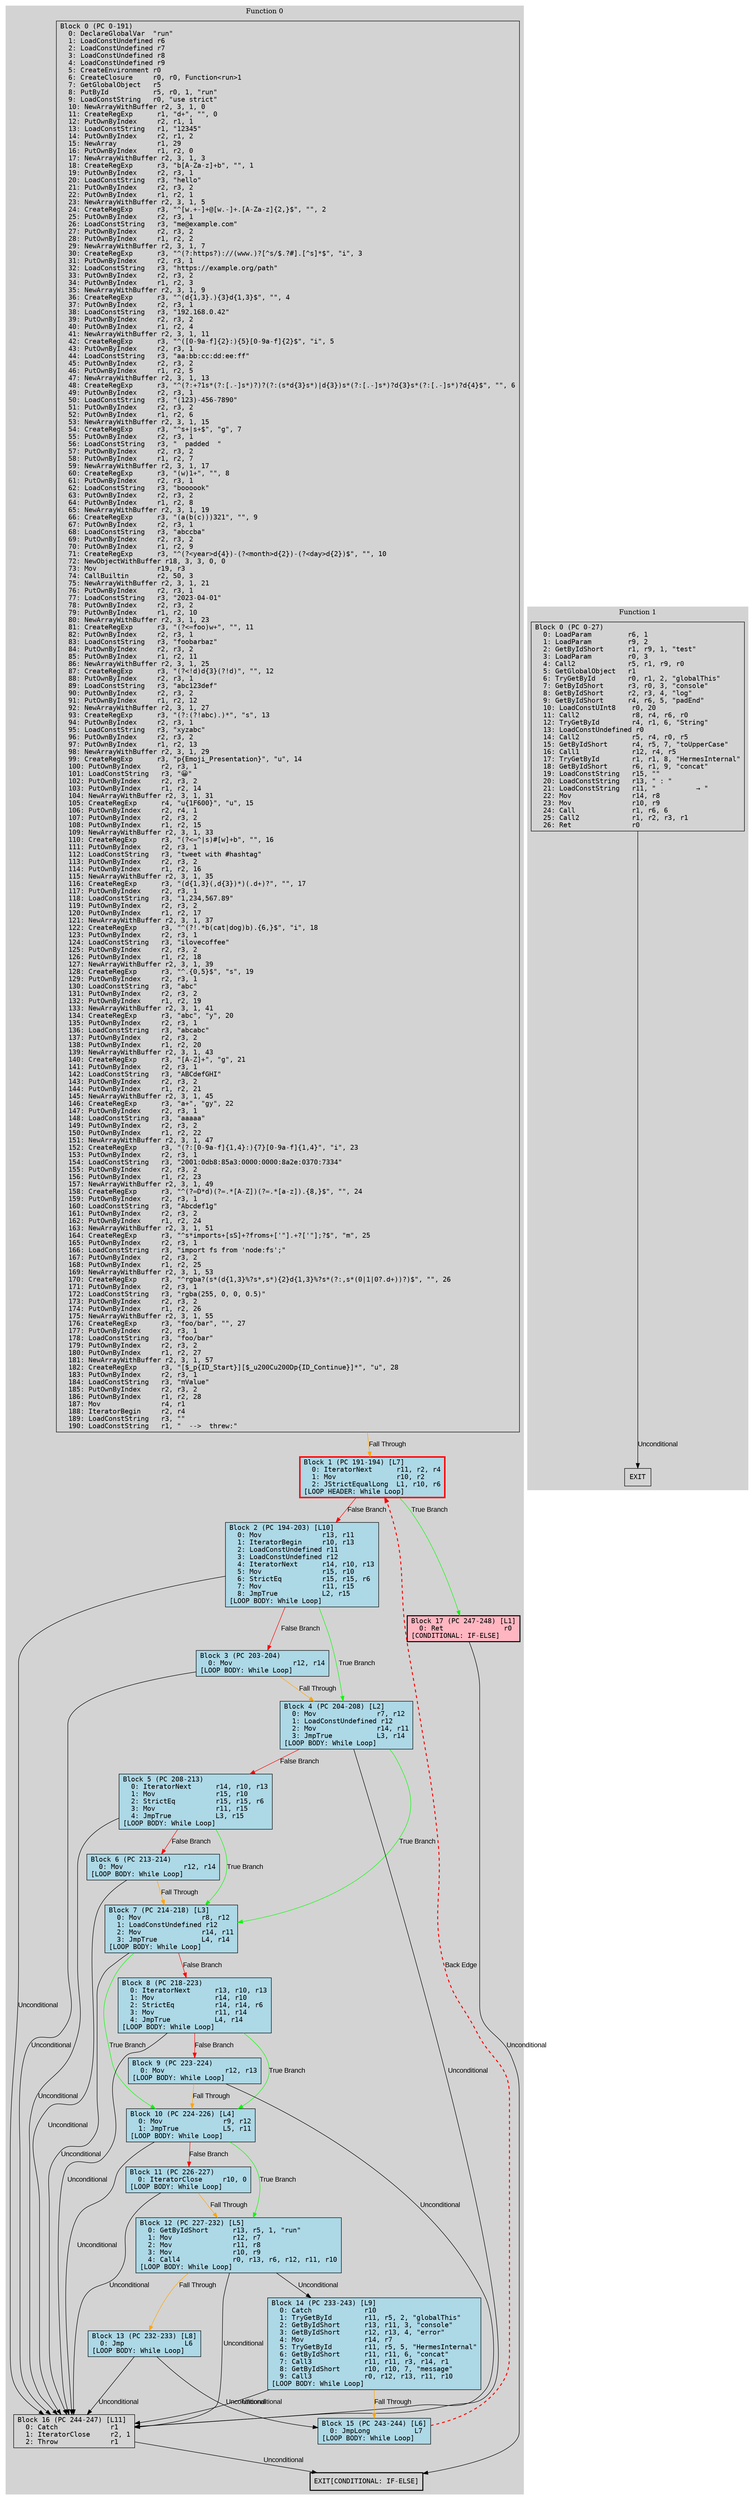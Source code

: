 digraph {
  rankdir=TB;
  node [shape=box, fontname="monospace"];
  edge [fontname="Arial"];

  subgraph cluster_function_0 {
    label = "Function 0";
    style = filled;
    color = lightgrey;

    edge [fontname="Arial"];

    f0_n0 [label="Block 0 (PC 0-191)\l  0: DeclareGlobalVar  \"run\"\l  1: LoadConstUndefined r6\l  2: LoadConstUndefined r7\l  3: LoadConstUndefined r8\l  4: LoadConstUndefined r9\l  5: CreateEnvironment r0\l  6: CreateClosure     r0, r0, Function<run>1\l  7: GetGlobalObject   r5\l  8: PutById           r5, r0, 1, \"run\"\l  9: LoadConstString   r0, \"use strict\"\l  10: NewArrayWithBuffer r2, 3, 1, 0\l  11: CreateRegExp      r1, \"\d+\", \"\", 0\l  12: PutOwnByIndex     r2, r1, 1\l  13: LoadConstString   r1, \"12345\"\l  14: PutOwnByIndex     r2, r1, 2\l  15: NewArray          r1, 29\l  16: PutOwnByIndex     r1, r2, 0\l  17: NewArrayWithBuffer r2, 3, 1, 3\l  18: CreateRegExp      r3, \"\b[A-Za-z]+\b\", \"\", 1\l  19: PutOwnByIndex     r2, r3, 1\l  20: LoadConstString   r3, \"hello\"\l  21: PutOwnByIndex     r2, r3, 2\l  22: PutOwnByIndex     r1, r2, 1\l  23: NewArrayWithBuffer r2, 3, 1, 5\l  24: CreateRegExp      r3, \"^[\w.+-]+@[\w.-]+\.[A-Za-z]{2,}$\", \"\", 2\l  25: PutOwnByIndex     r2, r3, 1\l  26: LoadConstString   r3, \"me@example.com\"\l  27: PutOwnByIndex     r2, r3, 2\l  28: PutOwnByIndex     r1, r2, 2\l  29: NewArrayWithBuffer r2, 3, 1, 7\l  30: CreateRegExp      r3, \"^(?:https?):\/\/(www\.)?[^\s/$.?#].[^\s]*$\", \"i\", 3\l  31: PutOwnByIndex     r2, r3, 1\l  32: LoadConstString   r3, \"https://example.org/path\"\l  33: PutOwnByIndex     r2, r3, 2\l  34: PutOwnByIndex     r1, r2, 3\l  35: NewArrayWithBuffer r2, 3, 1, 9\l  36: CreateRegExp      r3, \"^(\d{1,3}\.){3}\d{1,3}$\", \"\", 4\l  37: PutOwnByIndex     r2, r3, 1\l  38: LoadConstString   r3, \"192.168.0.42\"\l  39: PutOwnByIndex     r2, r3, 2\l  40: PutOwnByIndex     r1, r2, 4\l  41: NewArrayWithBuffer r2, 3, 1, 11\l  42: CreateRegExp      r3, \"^([0-9a-f]{2}:){5}[0-9a-f]{2}$\", \"i\", 5\l  43: PutOwnByIndex     r2, r3, 1\l  44: LoadConstString   r3, \"aa:bb:cc:dd:ee:ff\"\l  45: PutOwnByIndex     r2, r3, 2\l  46: PutOwnByIndex     r1, r2, 5\l  47: NewArrayWithBuffer r2, 3, 1, 13\l  48: CreateRegExp      r3, \"^(?:\+?1\s*(?:[.-]\s*)?)?(?:\(\s*\d{3}\s*\)|\d{3})\s*(?:[.-]\s*)?\d{3}\s*(?:[.-]\s*)?\d{4}$\", \"\", 6\l  49: PutOwnByIndex     r2, r3, 1\l  50: LoadConstString   r3, \"(123)-456-7890\"\l  51: PutOwnByIndex     r2, r3, 2\l  52: PutOwnByIndex     r1, r2, 6\l  53: NewArrayWithBuffer r2, 3, 1, 15\l  54: CreateRegExp      r3, \"^\s+|\s+$\", \"g\", 7\l  55: PutOwnByIndex     r2, r3, 1\l  56: LoadConstString   r3, \"  padded  \"\l  57: PutOwnByIndex     r2, r3, 2\l  58: PutOwnByIndex     r1, r2, 7\l  59: NewArrayWithBuffer r2, 3, 1, 17\l  60: CreateRegExp      r3, \"(\w)\1+\", \"\", 8\l  61: PutOwnByIndex     r2, r3, 1\l  62: LoadConstString   r3, \"boooook\"\l  63: PutOwnByIndex     r2, r3, 2\l  64: PutOwnByIndex     r1, r2, 8\l  65: NewArrayWithBuffer r2, 3, 1, 19\l  66: CreateRegExp      r3, \"(a(b(c)))\3\2\1\", \"\", 9\l  67: PutOwnByIndex     r2, r3, 1\l  68: LoadConstString   r3, \"abccba\"\l  69: PutOwnByIndex     r2, r3, 2\l  70: PutOwnByIndex     r1, r2, 9\l  71: CreateRegExp      r3, \"^(?<year>\d{4})-(?<month>\d{2})-(?<day>\d{2})$\", \"\", 10\l  72: NewObjectWithBuffer r18, 3, 3, 0, 0\l  73: Mov               r19, r3\l  74: CallBuiltin       r2, 50, 3\l  75: NewArrayWithBuffer r2, 3, 1, 21\l  76: PutOwnByIndex     r2, r3, 1\l  77: LoadConstString   r3, \"2023-04-01\"\l  78: PutOwnByIndex     r2, r3, 2\l  79: PutOwnByIndex     r1, r2, 10\l  80: NewArrayWithBuffer r2, 3, 1, 23\l  81: CreateRegExp      r3, \"(?<=foo)\w+\", \"\", 11\l  82: PutOwnByIndex     r2, r3, 1\l  83: LoadConstString   r3, \"foobarbaz\"\l  84: PutOwnByIndex     r2, r3, 2\l  85: PutOwnByIndex     r1, r2, 11\l  86: NewArrayWithBuffer r2, 3, 1, 25\l  87: CreateRegExp      r3, \"(?<!\d)\d{3}(?!\d)\", \"\", 12\l  88: PutOwnByIndex     r2, r3, 1\l  89: LoadConstString   r3, \"abc123def\"\l  90: PutOwnByIndex     r2, r3, 2\l  91: PutOwnByIndex     r1, r2, 12\l  92: NewArrayWithBuffer r2, 3, 1, 27\l  93: CreateRegExp      r3, \"(?:(?!abc).)*\", \"s\", 13\l  94: PutOwnByIndex     r2, r3, 1\l  95: LoadConstString   r3, \"xyzabc\"\l  96: PutOwnByIndex     r2, r3, 2\l  97: PutOwnByIndex     r1, r2, 13\l  98: NewArrayWithBuffer r2, 3, 1, 29\l  99: CreateRegExp      r3, \"\p{Emoji_Presentation}\", \"u\", 14\l  100: PutOwnByIndex     r2, r3, 1\l  101: LoadConstString   r3, \"😀\"\l  102: PutOwnByIndex     r2, r3, 2\l  103: PutOwnByIndex     r1, r2, 14\l  104: NewArrayWithBuffer r2, 3, 1, 31\l  105: CreateRegExp      r4, \"\u{1F600}\", \"u\", 15\l  106: PutOwnByIndex     r2, r4, 1\l  107: PutOwnByIndex     r2, r3, 2\l  108: PutOwnByIndex     r1, r2, 15\l  109: NewArrayWithBuffer r2, 3, 1, 33\l  110: CreateRegExp      r3, \"(?<=^|\s)#[\w]+\b\", \"\", 16\l  111: PutOwnByIndex     r2, r3, 1\l  112: LoadConstString   r3, \"tweet with #hashtag\"\l  113: PutOwnByIndex     r2, r3, 2\l  114: PutOwnByIndex     r1, r2, 16\l  115: NewArrayWithBuffer r2, 3, 1, 35\l  116: CreateRegExp      r3, \"(\d{1,3}(,\d{3})*)(\.\d+)?\", \"\", 17\l  117: PutOwnByIndex     r2, r3, 1\l  118: LoadConstString   r3, \"1,234,567.89\"\l  119: PutOwnByIndex     r2, r3, 2\l  120: PutOwnByIndex     r1, r2, 17\l  121: NewArrayWithBuffer r2, 3, 1, 37\l  122: CreateRegExp      r3, \"^(?!.*\b(cat|dog)\b).{6,}$\", \"i\", 18\l  123: PutOwnByIndex     r2, r3, 1\l  124: LoadConstString   r3, \"ilovecoffee\"\l  125: PutOwnByIndex     r2, r3, 2\l  126: PutOwnByIndex     r1, r2, 18\l  127: NewArrayWithBuffer r2, 3, 1, 39\l  128: CreateRegExp      r3, \"^.{0,5}$\", \"s\", 19\l  129: PutOwnByIndex     r2, r3, 1\l  130: LoadConstString   r3, \"abc\"\l  131: PutOwnByIndex     r2, r3, 2\l  132: PutOwnByIndex     r1, r2, 19\l  133: NewArrayWithBuffer r2, 3, 1, 41\l  134: CreateRegExp      r3, \"abc\", \"y\", 20\l  135: PutOwnByIndex     r2, r3, 1\l  136: LoadConstString   r3, \"abcabc\"\l  137: PutOwnByIndex     r2, r3, 2\l  138: PutOwnByIndex     r1, r2, 20\l  139: NewArrayWithBuffer r2, 3, 1, 43\l  140: CreateRegExp      r3, \"[A-Z]+\", \"g\", 21\l  141: PutOwnByIndex     r2, r3, 1\l  142: LoadConstString   r3, \"ABCdefGHI\"\l  143: PutOwnByIndex     r2, r3, 2\l  144: PutOwnByIndex     r1, r2, 21\l  145: NewArrayWithBuffer r2, 3, 1, 45\l  146: CreateRegExp      r3, \"a+\", \"gy\", 22\l  147: PutOwnByIndex     r2, r3, 1\l  148: LoadConstString   r3, \"aaaaa\"\l  149: PutOwnByIndex     r2, r3, 2\l  150: PutOwnByIndex     r1, r2, 22\l  151: NewArrayWithBuffer r2, 3, 1, 47\l  152: CreateRegExp      r3, \"(?:[0-9a-f]{1,4}:){7}[0-9a-f]{1,4}\", \"i\", 23\l  153: PutOwnByIndex     r2, r3, 1\l  154: LoadConstString   r3, \"2001:0db8:85a3:0000:0000:8a2e:0370:7334\"\l  155: PutOwnByIndex     r2, r3, 2\l  156: PutOwnByIndex     r1, r2, 23\l  157: NewArrayWithBuffer r2, 3, 1, 49\l  158: CreateRegExp      r3, \"^(?=\D*\d)(?=.*[A-Z])(?=.*[a-z]).{8,}$\", \"\", 24\l  159: PutOwnByIndex     r2, r3, 1\l  160: LoadConstString   r3, \"Abcdef1g\"\l  161: PutOwnByIndex     r2, r3, 2\l  162: PutOwnByIndex     r1, r2, 24\l  163: NewArrayWithBuffer r2, 3, 1, 51\l  164: CreateRegExp      r3, \"^\s*import\s+[\s\S]+?from\s+['\"].+?['\"];?$\", \"m\", 25\l  165: PutOwnByIndex     r2, r3, 1\l  166: LoadConstString   r3, \"import fs from 'node:fs';\"\l  167: PutOwnByIndex     r2, r3, 2\l  168: PutOwnByIndex     r1, r2, 25\l  169: NewArrayWithBuffer r2, 3, 1, 53\l  170: CreateRegExp      r3, \"^rgba?\(\s*(\d{1,3}%?\s*,\s*){2}\d{1,3}%?\s*(?:,\s*(0|1|0?\.\d+))?\)$\", \"\", 26\l  171: PutOwnByIndex     r2, r3, 1\l  172: LoadConstString   r3, \"rgba(255, 0, 0, 0.5)\"\l  173: PutOwnByIndex     r2, r3, 2\l  174: PutOwnByIndex     r1, r2, 26\l  175: NewArrayWithBuffer r2, 3, 1, 55\l  176: CreateRegExp      r3, \"foo\/bar\", \"\", 27\l  177: PutOwnByIndex     r2, r3, 1\l  178: LoadConstString   r3, \"foo/bar\"\l  179: PutOwnByIndex     r2, r3, 2\l  180: PutOwnByIndex     r1, r2, 27\l  181: NewArrayWithBuffer r2, 3, 1, 57\l  182: CreateRegExp      r3, \"[$_\p{ID_Start}][$_\u200C\u200D\p{ID_Continue}]*\", \"u\", 28\l  183: PutOwnByIndex     r2, r3, 1\l  184: LoadConstString   r3, \"πValue\"\l  185: PutOwnByIndex     r2, r3, 2\l  186: PutOwnByIndex     r1, r2, 28\l  187: Mov               r4, r1\l  188: IteratorBegin     r2, r4\l  189: LoadConstString   r3, \"\"\l  190: LoadConstString   r1, \"  ‑->  threw:\"\l"]
    f0_n1 [style=filled, fillcolor="lightblue", penwidth=3, color=red, label="Block 1 (PC 191-194) [L7]\l  0: IteratorNext      r11, r2, r4\l  1: Mov               r10, r2\l  2: JStrictEqualLong  L1, r10, r6\l[LOOP HEADER: While Loop]\l"]
    f0_n2 [style=filled, fillcolor="lightblue", label="Block 2 (PC 194-203) [L10]\l  0: Mov               r13, r11\l  1: IteratorBegin     r10, r13\l  2: LoadConstUndefined r11\l  3: LoadConstUndefined r12\l  4: IteratorNext      r14, r10, r13\l  5: Mov               r15, r10\l  6: StrictEq          r15, r15, r6\l  7: Mov               r11, r15\l  8: JmpTrue           L2, r15\l[LOOP BODY: While Loop]\l"]
    f0_n3 [style=filled, fillcolor="lightblue", label="Block 3 (PC 203-204)\l  0: Mov               r12, r14\l[LOOP BODY: While Loop]\l"]
    f0_n4 [style=filled, fillcolor="lightblue", label="Block 4 (PC 204-208) [L2]\l  0: Mov               r7, r12\l  1: LoadConstUndefined r12\l  2: Mov               r14, r11\l  3: JmpTrue           L3, r14\l[LOOP BODY: While Loop]\l"]
    f0_n5 [style=filled, fillcolor="lightblue", label="Block 5 (PC 208-213)\l  0: IteratorNext      r14, r10, r13\l  1: Mov               r15, r10\l  2: StrictEq          r15, r15, r6\l  3: Mov               r11, r15\l  4: JmpTrue           L3, r15\l[LOOP BODY: While Loop]\l"]
    f0_n6 [style=filled, fillcolor="lightblue", label="Block 6 (PC 213-214)\l  0: Mov               r12, r14\l[LOOP BODY: While Loop]\l"]
    f0_n7 [style=filled, fillcolor="lightblue", label="Block 7 (PC 214-218) [L3]\l  0: Mov               r8, r12\l  1: LoadConstUndefined r12\l  2: Mov               r14, r11\l  3: JmpTrue           L4, r14\l[LOOP BODY: While Loop]\l"]
    f0_n8 [style=filled, fillcolor="lightblue", label="Block 8 (PC 218-223)\l  0: IteratorNext      r13, r10, r13\l  1: Mov               r14, r10\l  2: StrictEq          r14, r14, r6\l  3: Mov               r11, r14\l  4: JmpTrue           L4, r14\l[LOOP BODY: While Loop]\l"]
    f0_n9 [style=filled, fillcolor="lightblue", label="Block 9 (PC 223-224)\l  0: Mov               r12, r13\l[LOOP BODY: While Loop]\l"]
    f0_n10 [style=filled, fillcolor="lightblue", label="Block 10 (PC 224-226) [L4]\l  0: Mov               r9, r12\l  1: JmpTrue           L5, r11\l[LOOP BODY: While Loop]\l"]
    f0_n11 [style=filled, fillcolor="lightblue", label="Block 11 (PC 226-227)\l  0: IteratorClose     r10, 0\l[LOOP BODY: While Loop]\l"]
    f0_n12 [style=filled, fillcolor="lightblue", label="Block 12 (PC 227-232) [L5]\l  0: GetByIdShort      r13, r5, 1, \"run\"\l  1: Mov               r12, r7\l  2: Mov               r11, r8\l  3: Mov               r10, r9\l  4: Call4             r0, r13, r6, r12, r11, r10\l[LOOP BODY: While Loop]\l"]
    f0_n13 [style=filled, fillcolor="lightblue", label="Block 13 (PC 232-233) [L8]\l  0: Jmp               L6\l[LOOP BODY: While Loop]\l"]
    f0_n14 [style=filled, fillcolor="lightblue", label="Block 14 (PC 233-243) [L9]\l  0: Catch             r10\l  1: TryGetById        r11, r5, 2, \"globalThis\"\l  2: GetByIdShort      r13, r11, 3, \"console\"\l  3: GetByIdShort      r12, r13, 4, \"error\"\l  4: Mov               r14, r7\l  5: TryGetById        r11, r5, 5, \"HermesInternal\"\l  6: GetByIdShort      r11, r11, 6, \"concat\"\l  7: Call3             r11, r11, r3, r14, r1\l  8: GetByIdShort      r10, r10, 7, \"message\"\l  9: Call3             r0, r12, r13, r11, r10\l[LOOP BODY: While Loop]\l"]
    f0_n15 [style=filled, fillcolor="lightblue", label="Block 15 (PC 243-244) [L6]\l  0: JmpLong           L7\l[LOOP BODY: While Loop]\l"]
    f0_n16 [label="Block 16 (PC 244-247) [L11]\l  0: Catch             r1\l  1: IteratorClose     r2, 1\l  2: Throw             r1\l"]
    f0_n17 [style=filled, fillcolor="lightpink", shape=box, penwidth=2, color=black, label="Block 17 (PC 247-248) [L1]\l  0: Ret               r0\l[CONDITIONAL: IF-ELSE]\l"]
    f0_n18 [style=filled, fillcolor="lightpink", shape=box, penwidth=2, color=black, style=filled, fillcolor=lightgray, label="EXIT[CONDITIONAL: IF-ELSE]\l"]

    f0_n0 -> f0_n1 [label="Fall Through", color=orange]
    f0_n1 -> f0_n17 [label="True Branch", color=green]
    f0_n1 -> f0_n2 [label="False Branch", color=red]
    f0_n2 -> f0_n4 [label="True Branch", color=green]
    f0_n2 -> f0_n3 [label="False Branch", color=red]
    f0_n3 -> f0_n4 [label="Fall Through", color=orange]
    f0_n4 -> f0_n7 [label="True Branch", color=green]
    f0_n4 -> f0_n5 [label="False Branch", color=red]
    f0_n5 -> f0_n7 [label="True Branch", color=green]
    f0_n5 -> f0_n6 [label="False Branch", color=red]
    f0_n6 -> f0_n7 [label="Fall Through", color=orange]
    f0_n7 -> f0_n10 [label="True Branch", color=green]
    f0_n7 -> f0_n8 [label="False Branch", color=red]
    f0_n8 -> f0_n10 [label="True Branch", color=green]
    f0_n8 -> f0_n9 [label="False Branch", color=red]
    f0_n9 -> f0_n10 [label="Fall Through", color=orange]
    f0_n10 -> f0_n12 [label="True Branch", color=green]
    f0_n10 -> f0_n11 [label="False Branch", color=red]
    f0_n11 -> f0_n12 [label="Fall Through", color=orange]
    f0_n12 -> f0_n13 [label="Fall Through", color=orange]
    f0_n13 -> f0_n15 [label="Unconditional", color=black]
    f0_n14 -> f0_n15 [label="Fall Through", color=orange]
    f0_n15 -> f0_n1 [label="Unconditional", color=black, color=red, penwidth=2, style=dashed, label="Back Edge"]
    f0_n16 -> f0_n18 [label="Unconditional", color=black]
    f0_n17 -> f0_n18 [label="Unconditional", color=black]
    f0_n12 -> f0_n14 [label="Unconditional", color=black]
    f0_n2 -> f0_n16 [label="Unconditional", color=black]
    f0_n3 -> f0_n16 [label="Unconditional", color=black]
    f0_n4 -> f0_n16 [label="Unconditional", color=black]
    f0_n5 -> f0_n16 [label="Unconditional", color=black]
    f0_n6 -> f0_n16 [label="Unconditional", color=black]
    f0_n7 -> f0_n16 [label="Unconditional", color=black]
    f0_n8 -> f0_n16 [label="Unconditional", color=black]
    f0_n9 -> f0_n16 [label="Unconditional", color=black]
    f0_n10 -> f0_n16 [label="Unconditional", color=black]
    f0_n11 -> f0_n16 [label="Unconditional", color=black]
    f0_n12 -> f0_n16 [label="Unconditional", color=black]
    f0_n13 -> f0_n16 [label="Unconditional", color=black]
    f0_n14 -> f0_n16 [label="Unconditional", color=black]

    // Analysis Legend
    // Loop: While Loop
    // Conditional: IF-ELSE
  }

  subgraph cluster_function_1 {
    label = "Function 1";
    style = filled;
    color = lightgrey;

    edge [fontname="Arial"];

    f1_n0 [label="Block 0 (PC 0-27)\l  0: LoadParam         r6, 1\l  1: LoadParam         r9, 2\l  2: GetByIdShort      r1, r9, 1, \"test\"\l  3: LoadParam         r0, 3\l  4: Call2             r5, r1, r9, r0\l  5: GetGlobalObject   r1\l  6: TryGetById        r0, r1, 2, \"globalThis\"\l  7: GetByIdShort      r3, r0, 3, \"console\"\l  8: GetByIdShort      r2, r3, 4, \"log\"\l  9: GetByIdShort      r4, r6, 5, \"padEnd\"\l  10: LoadConstUInt8    r0, 20\l  11: Call2             r8, r4, r6, r0\l  12: TryGetById        r4, r1, 6, \"String\"\l  13: LoadConstUndefined r0\l  14: Call2             r5, r4, r0, r5\l  15: GetByIdShort      r4, r5, 7, \"toUpperCase\"\l  16: Call1             r12, r4, r5\l  17: TryGetById        r1, r1, 8, \"HermesInternal\"\l  18: GetByIdShort      r6, r1, 9, \"concat\"\l  19: LoadConstString   r15, \"\"\l  20: LoadConstString   r13, \" : \"\l  21: LoadConstString   r11, \"  	→ \"\l  22: Mov               r14, r8\l  23: Mov               r10, r9\l  24: Call              r1, r6, 6\l  25: Call2             r1, r2, r3, r1\l  26: Ret               r0\l"]
    f1_n1 [style=filled, fillcolor=lightgray, label="EXIT"]

    f1_n0 -> f1_n1 [label="Unconditional", color=black]
  }

}
